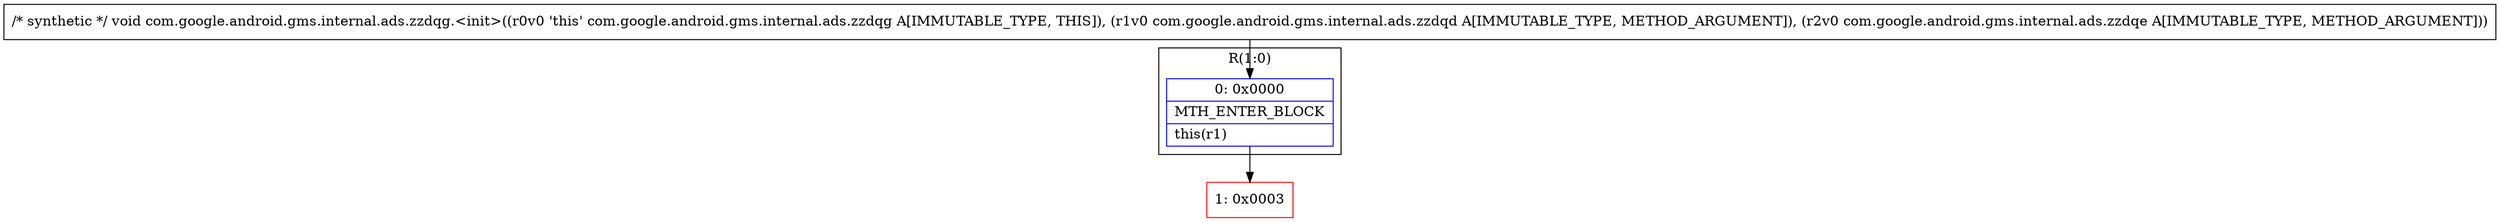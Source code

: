 digraph "CFG forcom.google.android.gms.internal.ads.zzdqg.\<init\>(Lcom\/google\/android\/gms\/internal\/ads\/zzdqd;Lcom\/google\/android\/gms\/internal\/ads\/zzdqe;)V" {
subgraph cluster_Region_1838066760 {
label = "R(1:0)";
node [shape=record,color=blue];
Node_0 [shape=record,label="{0\:\ 0x0000|MTH_ENTER_BLOCK\l|this(r1)\l}"];
}
Node_1 [shape=record,color=red,label="{1\:\ 0x0003}"];
MethodNode[shape=record,label="{\/* synthetic *\/ void com.google.android.gms.internal.ads.zzdqg.\<init\>((r0v0 'this' com.google.android.gms.internal.ads.zzdqg A[IMMUTABLE_TYPE, THIS]), (r1v0 com.google.android.gms.internal.ads.zzdqd A[IMMUTABLE_TYPE, METHOD_ARGUMENT]), (r2v0 com.google.android.gms.internal.ads.zzdqe A[IMMUTABLE_TYPE, METHOD_ARGUMENT])) }"];
MethodNode -> Node_0;
Node_0 -> Node_1;
}


